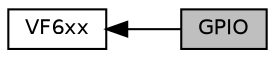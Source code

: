 digraph "GPIO"
{
  edge [fontname="Helvetica",fontsize="10",labelfontname="Helvetica",labelfontsize="10"];
  node [fontname="Helvetica",fontsize="10",shape=record];
  rankdir=LR;
  Node1 [label="VF6xx",height=0.2,width=0.4,color="black", fillcolor="white", style="filled",URL="$group__VF6xx.html",tooltip="Libraries for Freescale VF6xx series Cortex-M4 core. "];
  Node0 [label="GPIO",height=0.2,width=0.4,color="black", fillcolor="grey75", style="filled", fontcolor="black"];
  Node1->Node0 [shape=plaintext, dir="back", style="solid"];
}
